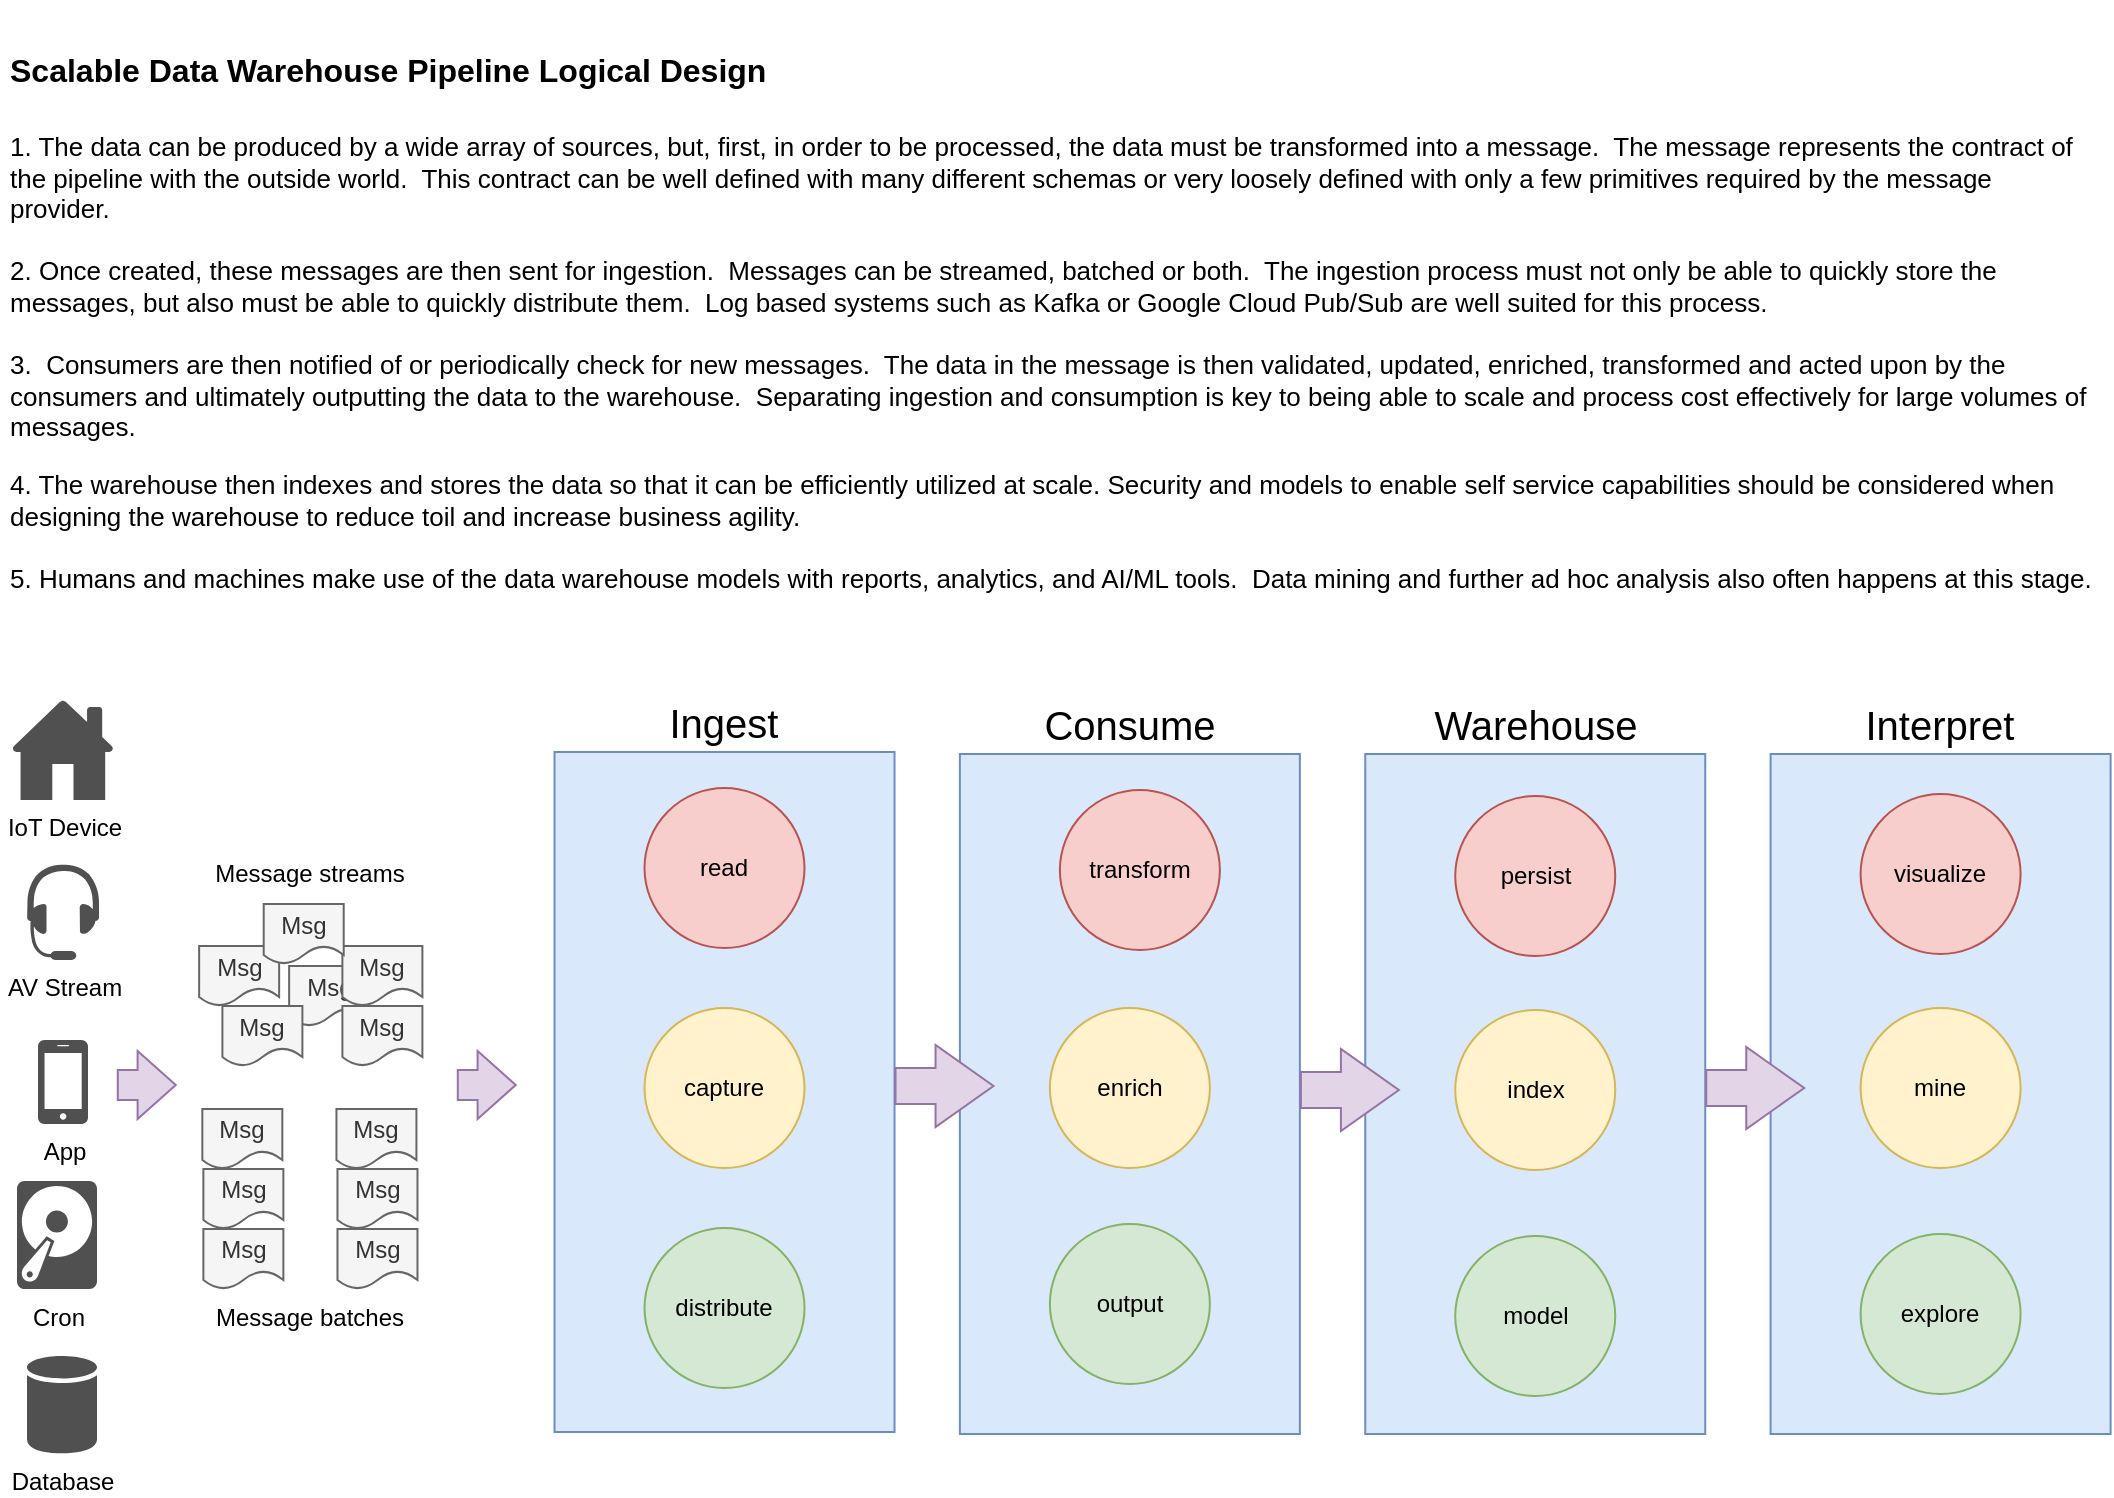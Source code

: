 <mxfile version="21.0.2" type="github">
  <diagram name="Data Warehouse" id="kMoMCdpy5W8sNm-j3-ZK">
    <mxGraphModel dx="1885" dy="860" grid="1" gridSize="10" guides="1" tooltips="1" connect="1" arrows="1" fold="1" page="1" pageScale="1" pageWidth="1100" pageHeight="850" math="0" shadow="0">
      <root>
        <mxCell id="0" />
        <mxCell id="1" parent="0" />
        <mxCell id="oZlIYxZioADE4AoBYQHe-13" value="Consume" style="rounded=0;whiteSpace=wrap;html=1;fillColor=#dae8fc;strokeColor=#6c8ebf;labelPosition=center;verticalLabelPosition=top;align=center;verticalAlign=bottom;fontStyle=0;fontSize=20;" parent="1" vertex="1">
          <mxGeometry x="499.94" y="383" width="170" height="340" as="geometry" />
        </mxCell>
        <mxCell id="oZlIYxZioADE4AoBYQHe-14" value="Warehouse" style="rounded=0;whiteSpace=wrap;html=1;fillColor=#dae8fc;strokeColor=#6c8ebf;labelPosition=center;verticalLabelPosition=top;align=center;verticalAlign=bottom;fontStyle=0;fontSize=20;" parent="1" vertex="1">
          <mxGeometry x="702.62" y="383" width="170" height="340" as="geometry" />
        </mxCell>
        <mxCell id="oZlIYxZioADE4AoBYQHe-15" value="Interpret" style="rounded=0;whiteSpace=wrap;html=1;fillColor=#dae8fc;strokeColor=#6c8ebf;labelPosition=center;verticalLabelPosition=top;align=center;verticalAlign=bottom;fontStyle=0;fontSize=20;" parent="1" vertex="1">
          <mxGeometry x="905.3" y="383" width="170" height="340" as="geometry" />
        </mxCell>
        <mxCell id="n4prdCTuh-MEloS2UhjO-1" value="Ingest" style="rounded=0;whiteSpace=wrap;html=1;fillColor=#dae8fc;strokeColor=#6c8ebf;labelPosition=center;verticalLabelPosition=top;align=center;verticalAlign=bottom;fontStyle=0;fontSize=20;" parent="1" vertex="1">
          <mxGeometry x="297.26" y="382" width="170" height="340" as="geometry" />
        </mxCell>
        <mxCell id="n4prdCTuh-MEloS2UhjO-3" value="read" style="ellipse;whiteSpace=wrap;html=1;aspect=fixed;fillColor=#f8cecc;strokeColor=#b85450;" parent="1" vertex="1">
          <mxGeometry x="342.26" y="400" width="80" height="80" as="geometry" />
        </mxCell>
        <mxCell id="n4prdCTuh-MEloS2UhjO-4" value="capture" style="ellipse;whiteSpace=wrap;html=1;aspect=fixed;fillColor=#fff2cc;strokeColor=#d6b656;" parent="1" vertex="1">
          <mxGeometry x="342.26" y="510" width="80" height="80" as="geometry" />
        </mxCell>
        <mxCell id="n4prdCTuh-MEloS2UhjO-5" value="distribute" style="ellipse;whiteSpace=wrap;html=1;aspect=fixed;fillColor=#d5e8d4;strokeColor=#82b366;" parent="1" vertex="1">
          <mxGeometry x="342.26" y="620" width="80" height="80" as="geometry" />
        </mxCell>
        <mxCell id="n4prdCTuh-MEloS2UhjO-15" value="Cron" style="sketch=0;pointerEvents=1;shadow=0;dashed=0;html=1;strokeColor=none;fillColor=#505050;labelPosition=center;verticalLabelPosition=bottom;verticalAlign=top;outlineConnect=0;align=center;shape=mxgraph.office.devices.hard_disk;" parent="1" vertex="1">
          <mxGeometry x="28.5" y="596.5" width="40" height="54" as="geometry" />
        </mxCell>
        <mxCell id="n4prdCTuh-MEloS2UhjO-16" value="App" style="sketch=0;pointerEvents=1;shadow=0;dashed=0;html=1;strokeColor=none;fillColor=#505050;labelPosition=center;verticalLabelPosition=bottom;verticalAlign=top;outlineConnect=0;align=center;shape=mxgraph.office.devices.cell_phone_iphone_standalone;" parent="1" vertex="1">
          <mxGeometry x="39.0" y="526" width="25" height="42" as="geometry" />
        </mxCell>
        <mxCell id="n4prdCTuh-MEloS2UhjO-17" value="AV Stream" style="sketch=0;pointerEvents=1;shadow=0;dashed=0;html=1;strokeColor=none;fillColor=#505050;labelPosition=center;verticalLabelPosition=bottom;verticalAlign=top;outlineConnect=0;align=center;shape=mxgraph.office.devices.headset;" parent="1" vertex="1">
          <mxGeometry x="33.5" y="438" width="36" height="48" as="geometry" />
        </mxCell>
        <mxCell id="n4prdCTuh-MEloS2UhjO-21" value="transform" style="ellipse;whiteSpace=wrap;html=1;aspect=fixed;fillColor=#f8cecc;strokeColor=#b85450;" parent="1" vertex="1">
          <mxGeometry x="549.94" y="401" width="80" height="80" as="geometry" />
        </mxCell>
        <mxCell id="n4prdCTuh-MEloS2UhjO-22" value="enrich" style="ellipse;whiteSpace=wrap;html=1;aspect=fixed;fillColor=#fff2cc;strokeColor=#d6b656;" parent="1" vertex="1">
          <mxGeometry x="544.94" y="510" width="80" height="80" as="geometry" />
        </mxCell>
        <mxCell id="n4prdCTuh-MEloS2UhjO-23" value="output" style="ellipse;whiteSpace=wrap;html=1;aspect=fixed;fillColor=#d5e8d4;strokeColor=#82b366;" parent="1" vertex="1">
          <mxGeometry x="544.94" y="618" width="80" height="80" as="geometry" />
        </mxCell>
        <mxCell id="n4prdCTuh-MEloS2UhjO-26" value="persist" style="ellipse;whiteSpace=wrap;html=1;aspect=fixed;fillColor=#f8cecc;strokeColor=#b85450;" parent="1" vertex="1">
          <mxGeometry x="747.62" y="404" width="80" height="80" as="geometry" />
        </mxCell>
        <mxCell id="n4prdCTuh-MEloS2UhjO-27" value="index" style="ellipse;whiteSpace=wrap;html=1;aspect=fixed;fillColor=#fff2cc;strokeColor=#d6b656;" parent="1" vertex="1">
          <mxGeometry x="747.62" y="511" width="80" height="80" as="geometry" />
        </mxCell>
        <mxCell id="n4prdCTuh-MEloS2UhjO-28" value="model" style="ellipse;whiteSpace=wrap;html=1;aspect=fixed;fillColor=#d5e8d4;strokeColor=#82b366;" parent="1" vertex="1">
          <mxGeometry x="747.62" y="624" width="80" height="80" as="geometry" />
        </mxCell>
        <mxCell id="n4prdCTuh-MEloS2UhjO-31" value="visualize" style="ellipse;whiteSpace=wrap;html=1;aspect=fixed;fillColor=#f8cecc;strokeColor=#b85450;" parent="1" vertex="1">
          <mxGeometry x="950.3" y="403" width="80" height="80" as="geometry" />
        </mxCell>
        <mxCell id="n4prdCTuh-MEloS2UhjO-32" value="mine" style="ellipse;whiteSpace=wrap;html=1;aspect=fixed;fillColor=#fff2cc;strokeColor=#d6b656;" parent="1" vertex="1">
          <mxGeometry x="950.3" y="510" width="80" height="80" as="geometry" />
        </mxCell>
        <mxCell id="n4prdCTuh-MEloS2UhjO-33" value="explore" style="ellipse;whiteSpace=wrap;html=1;aspect=fixed;fillColor=#d5e8d4;strokeColor=#82b366;" parent="1" vertex="1">
          <mxGeometry x="950.3" y="623" width="80" height="80" as="geometry" />
        </mxCell>
        <mxCell id="oZlIYxZioADE4AoBYQHe-9" value="Database" style="sketch=0;shadow=0;dashed=0;html=1;strokeColor=none;fillColor=#505050;labelPosition=center;verticalLabelPosition=bottom;verticalAlign=top;outlineConnect=0;align=center;shape=mxgraph.office.databases.database;" parent="1" vertex="1">
          <mxGeometry x="33.5" y="684" width="35" height="49" as="geometry" />
        </mxCell>
        <mxCell id="oZlIYxZioADE4AoBYQHe-10" value="&lt;h1 style=&quot;&quot;&gt;&lt;font style=&quot;font-size: 16px;&quot;&gt;Scalable Data Warehouse Pipeline Logical Design&lt;/font&gt;&lt;/h1&gt;&lt;p style=&quot;font-size: 13px;&quot;&gt;1. The data can be produced by a wide array of sources, but, first, in order to be processed, the data must be transformed into a message.&amp;nbsp; The message represents the contract of the pipeline with the outside world.&amp;nbsp; This contract can be well defined with many different schemas or very loosely defined with only a few primitives required by the message provider.&amp;nbsp; &lt;br style=&quot;font-size: 13px;&quot;&gt;&lt;br style=&quot;font-size: 13px;&quot;&gt;2. Once created, these messages are then sent for ingestion.&amp;nbsp; Messages can be streamed, batched or both.&amp;nbsp; The ingestion process must not only be able to quickly store the messages, but also must be able to quickly distribute them.&amp;nbsp; Log based systems such as Kafka or Google Cloud Pub/Sub are well suited for this process.&amp;nbsp; &lt;br style=&quot;font-size: 13px;&quot;&gt;&lt;br style=&quot;font-size: 13px;&quot;&gt;3.&amp;nbsp; Consumers are then notified of or periodically check for new messages.&amp;nbsp; The data in the message is then validated, updated, enriched, transformed and acted upon by the consumers and ultimately outputting the data to the warehouse.&amp;nbsp; Separating ingestion and consumption is key to being able to scale and process cost effectively for large volumes of messages.&amp;nbsp;&amp;nbsp;&lt;/p&gt;&lt;p style=&quot;font-size: 13px;&quot;&gt;4. The warehouse then indexes and stores the data so that it can be efficiently utilized at scale. Security and models to enable self service capabilities should be considered when designing the warehouse to reduce toil and increase business agility.&lt;br style=&quot;font-size: 13px;&quot;&gt;&lt;br style=&quot;font-size: 13px;&quot;&gt;5. Humans and machines make use of the data warehouse models with reports, analytics, and AI/ML tools.&amp;nbsp; Data mining and further ad hoc analysis also often happens at this stage.&lt;br style=&quot;font-size: 13px;&quot;&gt;&lt;/p&gt;" style="text;html=1;strokeColor=none;fillColor=none;spacing=5;spacingTop=-20;whiteSpace=wrap;overflow=hidden;rounded=0;fontSize=13;" parent="1" vertex="1">
          <mxGeometry x="20" y="16" width="1055.3" height="304" as="geometry" />
        </mxCell>
        <mxCell id="oZlIYxZioADE4AoBYQHe-28" value="Message streams" style="text;html=1;strokeColor=none;fillColor=none;align=center;verticalAlign=middle;whiteSpace=wrap;rounded=0;" parent="1" vertex="1">
          <mxGeometry x="95.39" y="433" width="160" height="20" as="geometry" />
        </mxCell>
        <mxCell id="oZlIYxZioADE4AoBYQHe-29" value="Message batches" style="text;html=1;strokeColor=none;fillColor=none;align=center;verticalAlign=middle;whiteSpace=wrap;rounded=0;" parent="1" vertex="1">
          <mxGeometry x="80.39" y="655" width="190" height="20" as="geometry" />
        </mxCell>
        <mxCell id="dWF9ONsK556TgpkqojAo-25" value="Msg" style="shape=document;whiteSpace=wrap;html=1;boundedLbl=1;fillColor=#f5f5f5;fontColor=#333333;strokeColor=#666666;" vertex="1" parent="1">
          <mxGeometry x="164.57" y="489" width="40" height="30" as="geometry" />
        </mxCell>
        <mxCell id="dWF9ONsK556TgpkqojAo-30" value="" style="shape=flexArrow;endArrow=classic;html=1;rounded=0;fillColor=#e1d5e7;strokeColor=#9673a6;endWidth=22;endSize=9.33;width=18;labelBackgroundColor=none;" edge="1" parent="1">
          <mxGeometry x="0.03" width="50" height="50" relative="1" as="geometry">
            <mxPoint x="467.26" y="549" as="sourcePoint" />
            <mxPoint x="517.26" y="549" as="targetPoint" />
            <mxPoint as="offset" />
          </mxGeometry>
        </mxCell>
        <mxCell id="dWF9ONsK556TgpkqojAo-32" value="" style="shape=flexArrow;endArrow=classic;html=1;rounded=0;fillColor=#e1d5e7;strokeColor=#9673a6;endWidth=22;endSize=9.33;width=18;labelBackgroundColor=none;" edge="1" parent="1">
          <mxGeometry x="0.03" width="50" height="50" relative="1" as="geometry">
            <mxPoint x="669.94" y="551" as="sourcePoint" />
            <mxPoint x="719.94" y="551" as="targetPoint" />
            <mxPoint as="offset" />
          </mxGeometry>
        </mxCell>
        <mxCell id="dWF9ONsK556TgpkqojAo-34" value="" style="shape=flexArrow;endArrow=classic;html=1;rounded=0;fillColor=#e1d5e7;strokeColor=#9673a6;endWidth=22;endSize=9.33;width=18;labelBackgroundColor=none;" edge="1" parent="1">
          <mxGeometry x="0.03" width="50" height="50" relative="1" as="geometry">
            <mxPoint x="872.62" y="550" as="sourcePoint" />
            <mxPoint x="922.62" y="550" as="targetPoint" />
            <mxPoint as="offset" />
          </mxGeometry>
        </mxCell>
        <mxCell id="dWF9ONsK556TgpkqojAo-36" value="Msg" style="shape=document;whiteSpace=wrap;html=1;boundedLbl=1;fillColor=#f5f5f5;fontColor=#333333;strokeColor=#666666;" vertex="1" parent="1">
          <mxGeometry x="131.2" y="509" width="40" height="30" as="geometry" />
        </mxCell>
        <mxCell id="dWF9ONsK556TgpkqojAo-37" value="Msg" style="shape=document;whiteSpace=wrap;html=1;boundedLbl=1;fillColor=#f5f5f5;fontColor=#333333;strokeColor=#666666;" vertex="1" parent="1">
          <mxGeometry x="119.57" y="479" width="40" height="30" as="geometry" />
        </mxCell>
        <mxCell id="dWF9ONsK556TgpkqojAo-39" value="Msg" style="shape=document;whiteSpace=wrap;html=1;boundedLbl=1;fillColor=#f5f5f5;fontColor=#333333;strokeColor=#666666;" vertex="1" parent="1">
          <mxGeometry x="191.2" y="509" width="40" height="30" as="geometry" />
        </mxCell>
        <mxCell id="dWF9ONsK556TgpkqojAo-40" value="Msg" style="shape=document;whiteSpace=wrap;html=1;boundedLbl=1;fillColor=#f5f5f5;fontColor=#333333;strokeColor=#666666;" vertex="1" parent="1">
          <mxGeometry x="191.2" y="479" width="40" height="30" as="geometry" />
        </mxCell>
        <mxCell id="dWF9ONsK556TgpkqojAo-41" value="" style="shape=flexArrow;endArrow=classic;html=1;rounded=0;fillColor=#e1d5e7;strokeColor=#9673a6;endWidth=18;endSize=6.03;width=15;labelBackgroundColor=none;" edge="1" parent="1">
          <mxGeometry x="0.03" width="50" height="50" relative="1" as="geometry">
            <mxPoint x="248.39" y="548.5" as="sourcePoint" />
            <mxPoint x="278.39" y="548.5" as="targetPoint" />
            <mxPoint as="offset" />
          </mxGeometry>
        </mxCell>
        <mxCell id="dWF9ONsK556TgpkqojAo-42" value="Msg" style="shape=document;whiteSpace=wrap;html=1;boundedLbl=1;fillColor=#f5f5f5;fontColor=#333333;strokeColor=#666666;" vertex="1" parent="1">
          <mxGeometry x="121.69" y="620.5" width="40" height="30" as="geometry" />
        </mxCell>
        <mxCell id="dWF9ONsK556TgpkqojAo-43" value="Msg" style="shape=document;whiteSpace=wrap;html=1;boundedLbl=1;fillColor=#f5f5f5;fontColor=#333333;strokeColor=#666666;" vertex="1" parent="1">
          <mxGeometry x="121.69" y="590.5" width="40" height="30" as="geometry" />
        </mxCell>
        <mxCell id="dWF9ONsK556TgpkqojAo-45" value="Msg" style="shape=document;whiteSpace=wrap;html=1;boundedLbl=1;fillColor=#f5f5f5;fontColor=#333333;strokeColor=#666666;" vertex="1" parent="1">
          <mxGeometry x="188.74" y="620.5" width="40" height="30" as="geometry" />
        </mxCell>
        <mxCell id="dWF9ONsK556TgpkqojAo-46" value="Msg" style="shape=document;whiteSpace=wrap;html=1;boundedLbl=1;fillColor=#f5f5f5;fontColor=#333333;strokeColor=#666666;" vertex="1" parent="1">
          <mxGeometry x="188.74" y="590.5" width="40" height="30" as="geometry" />
        </mxCell>
        <mxCell id="dWF9ONsK556TgpkqojAo-63" value="IoT Device" style="sketch=0;pointerEvents=1;shadow=0;dashed=0;html=1;strokeColor=none;fillColor=#505050;labelPosition=center;verticalLabelPosition=bottom;verticalAlign=top;outlineConnect=0;align=center;shape=mxgraph.office.concepts.home;" vertex="1" parent="1">
          <mxGeometry x="26.0" y="356" width="51" height="50" as="geometry" />
        </mxCell>
        <mxCell id="dWF9ONsK556TgpkqojAo-64" value="" style="shape=flexArrow;endArrow=classic;html=1;rounded=0;fillColor=#e1d5e7;strokeColor=#9673a6;endWidth=18;endSize=6.03;width=15;labelBackgroundColor=none;" edge="1" parent="1">
          <mxGeometry x="0.03" width="50" height="50" relative="1" as="geometry">
            <mxPoint x="78.39" y="548.5" as="sourcePoint" />
            <mxPoint x="108.39" y="548.5" as="targetPoint" />
            <mxPoint as="offset" />
          </mxGeometry>
        </mxCell>
        <mxCell id="dWF9ONsK556TgpkqojAo-66" value="Msg" style="shape=document;whiteSpace=wrap;html=1;boundedLbl=1;fillColor=#f5f5f5;fontColor=#333333;strokeColor=#666666;" vertex="1" parent="1">
          <mxGeometry x="151.85" y="458" width="40" height="30" as="geometry" />
        </mxCell>
        <mxCell id="dWF9ONsK556TgpkqojAo-67" value="Msg" style="shape=document;whiteSpace=wrap;html=1;boundedLbl=1;fillColor=#f5f5f5;fontColor=#333333;strokeColor=#666666;" vertex="1" parent="1">
          <mxGeometry x="121.17" y="560.5" width="40" height="30" as="geometry" />
        </mxCell>
        <mxCell id="dWF9ONsK556TgpkqojAo-68" value="Msg" style="shape=document;whiteSpace=wrap;html=1;boundedLbl=1;fillColor=#f5f5f5;fontColor=#333333;strokeColor=#666666;" vertex="1" parent="1">
          <mxGeometry x="188.22" y="560.5" width="40" height="30" as="geometry" />
        </mxCell>
      </root>
    </mxGraphModel>
  </diagram>
</mxfile>
